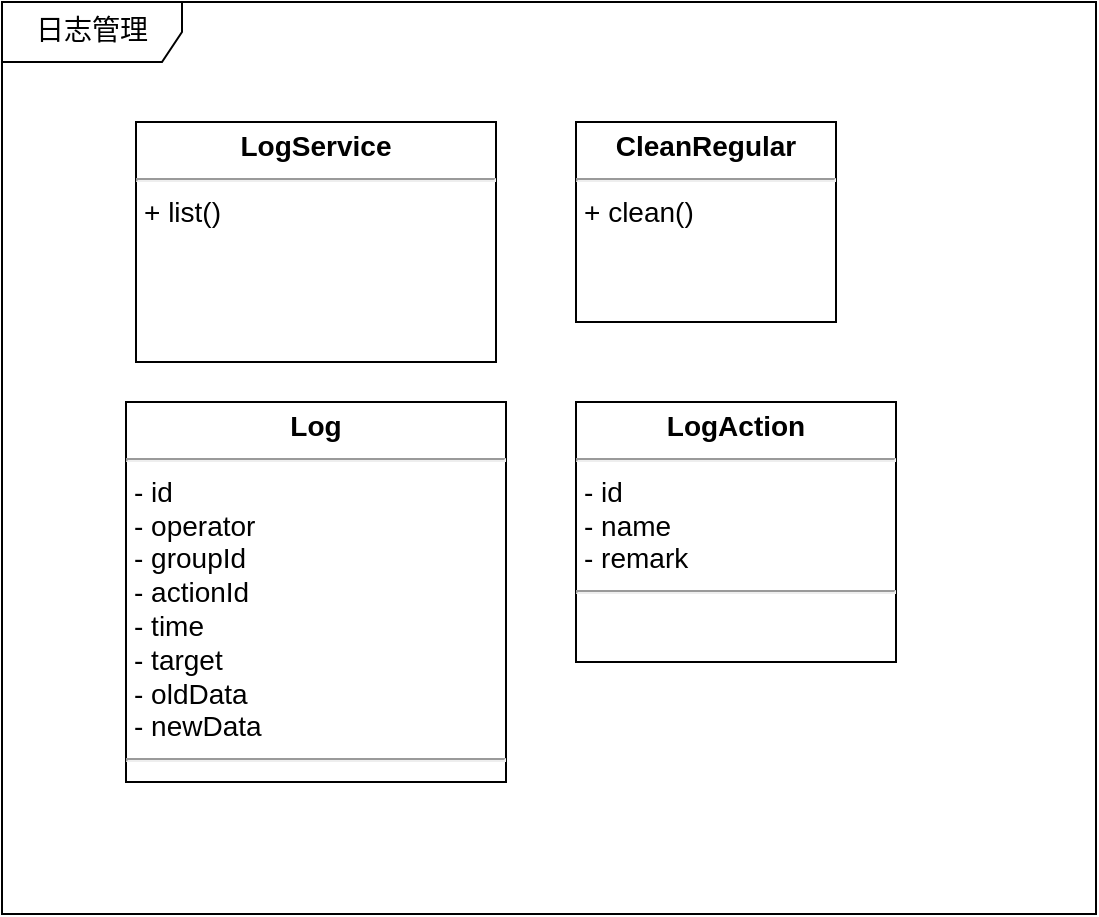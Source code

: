 <mxfile version="10.6.1" type="github"><diagram id="-vEGzMRPuLu1tunqa14f" name="ç¬¬ 1 é¡µ"><mxGraphModel dx="1007" dy="628" grid="1" gridSize="10" guides="1" tooltips="1" connect="1" arrows="1" fold="1" page="1" pageScale="1" pageWidth="850" pageHeight="1100" math="0" shadow="0"><root><mxCell id="0"/><mxCell id="1" parent="0"/><mxCell id="Yg2yR_ZnS57ZMysiRrTs-1" value="日志管理" style="shape=umlFrame;whiteSpace=wrap;html=1;rounded=0;shadow=0;comic=0;labelBackgroundColor=none;strokeColor=#000000;strokeWidth=1;fillColor=#ffffff;fontFamily=Verdana;fontSize=14;fontColor=#000000;align=center;width=90;height=30;" parent="1" vertex="1"><mxGeometry x="43" y="80" width="547" height="456" as="geometry"/></mxCell><mxCell id="Yg2yR_ZnS57ZMysiRrTs-2" value="&lt;p style=&quot;margin: 4px 0px 0px ; text-align: center ; font-size: 14px&quot;&gt;&lt;b&gt;LogService&lt;/b&gt;&lt;/p&gt;&lt;hr style=&quot;font-size: 14px&quot;&gt;&lt;p style=&quot;margin: 0px 0px 0px 4px ; font-size: 14px&quot;&gt;+ list()&lt;/p&gt;&lt;p style=&quot;margin: 0px 0px 0px 4px ; font-size: 14px&quot;&gt;&lt;br&gt;&lt;/p&gt;" style="verticalAlign=top;align=left;overflow=fill;fontSize=14;fontFamily=Helvetica;html=1;" parent="1" vertex="1"><mxGeometry x="110" y="140" width="180" height="120" as="geometry"/></mxCell><mxCell id="RB94zDK2Is1EgDwcEN0--1" value="&lt;p style=&quot;margin: 4px 0px 0px ; text-align: center ; font-size: 14px&quot;&gt;&lt;b&gt;CleanRegular&lt;/b&gt;&lt;/p&gt;&lt;hr style=&quot;font-size: 14px&quot;&gt;&lt;p style=&quot;margin: 0px 0px 0px 4px ; font-size: 14px&quot;&gt;+ clean()&lt;/p&gt;" style="verticalAlign=top;align=left;overflow=fill;fontSize=14;fontFamily=Helvetica;html=1;" vertex="1" parent="1"><mxGeometry x="330" y="140" width="130" height="100" as="geometry"/></mxCell><mxCell id="RB94zDK2Is1EgDwcEN0--3" value="&lt;p style=&quot;margin: 4px 0px 0px ; text-align: center ; font-size: 14px&quot;&gt;&lt;b&gt;Log&lt;/b&gt;&lt;br&gt;&lt;/p&gt;&lt;hr style=&quot;font-size: 14px&quot;&gt;&lt;p style=&quot;margin: 0px 0px 0px 4px ; font-size: 14px&quot;&gt;- id&lt;/p&gt;&lt;p style=&quot;margin: 0px 0px 0px 4px ; font-size: 14px&quot;&gt;- operator&lt;/p&gt;&lt;p style=&quot;margin: 0px 0px 0px 4px ; font-size: 14px&quot;&gt;- groupId&lt;/p&gt;&lt;p style=&quot;margin: 0px 0px 0px 4px ; font-size: 14px&quot;&gt;- actionId&lt;/p&gt;&lt;p style=&quot;margin: 0px 0px 0px 4px ; font-size: 14px&quot;&gt;- time&lt;/p&gt;&lt;p style=&quot;margin: 0px 0px 0px 4px ; font-size: 14px&quot;&gt;- target&lt;/p&gt;&lt;p style=&quot;margin: 0px 0px 0px 4px ; font-size: 14px&quot;&gt;- oldData&lt;/p&gt;&lt;p style=&quot;margin: 0px 0px 0px 4px ; font-size: 14px&quot;&gt;- newData&amp;nbsp;&lt;/p&gt;&lt;hr style=&quot;font-size: 14px&quot;&gt;&lt;p style=&quot;margin: 0px 0px 0px 4px ; font-size: 14px&quot;&gt;&lt;br&gt;&lt;/p&gt;" style="verticalAlign=top;align=left;overflow=fill;fontSize=14;fontFamily=Helvetica;html=1;" vertex="1" parent="1"><mxGeometry x="105" y="280" width="190" height="190" as="geometry"/></mxCell><mxCell id="RB94zDK2Is1EgDwcEN0--4" value="&lt;p style=&quot;margin: 4px 0px 0px ; text-align: center ; font-size: 14px&quot;&gt;&lt;b&gt;LogAction&lt;/b&gt;&lt;br&gt;&lt;/p&gt;&lt;hr style=&quot;font-size: 14px&quot;&gt;&lt;p style=&quot;margin: 0px 0px 0px 4px ; font-size: 14px&quot;&gt;- id&lt;/p&gt;&lt;p style=&quot;margin: 0px 0px 0px 4px ; font-size: 14px&quot;&gt;- name&lt;/p&gt;&lt;p style=&quot;margin: 0px 0px 0px 4px ; font-size: 14px&quot;&gt;- remark&lt;span&gt;&amp;nbsp;&lt;/span&gt;&lt;/p&gt;&lt;hr style=&quot;font-size: 14px&quot;&gt;&lt;p style=&quot;margin: 0px 0px 0px 4px ; font-size: 14px&quot;&gt;&lt;br&gt;&lt;/p&gt;" style="verticalAlign=top;align=left;overflow=fill;fontSize=14;fontFamily=Helvetica;html=1;" vertex="1" parent="1"><mxGeometry x="330" y="280" width="160" height="130" as="geometry"/></mxCell></root></mxGraphModel></diagram></mxfile>